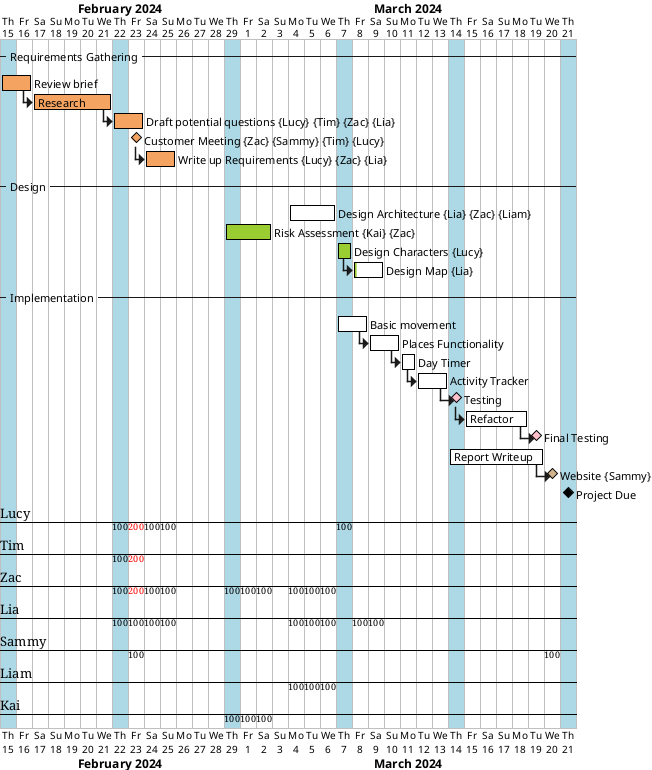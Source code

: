 @startgantt
Project starts 2024-02-15

' Days of Practicals
2024-02-15 is colored in lightblue
2024-02-22 is colored in lightblue
2024-02-29 is colored in lightblue
2024-03-07 is colored in lightblue
2024-03-14 is colored in lightblue
2024-03-21 is colored in lightblue

--Requirements Gathering--
[Review brief] requires 2 days and is colored in sandybrown/black
then [Research] requires 5 days and is colored in sandybrown/black
then [Draft potential questions] on {Lucy}{Tim}{Zac}{Lia} requires 5 days and is colored in sandybrown/black

[Customer Meeting] on {Zac}{Sammy}{Tim}{Lucy} happens at [Draft potential questions]'s end and is colored in sandybrown/black
then [Write up Requirements] on {Lucy}{Zac}{Lia} requires 5 days and is colored in sandybrown/black
[Write up Requirements] is 100% complete

--Design--
[Design Architecture] on {Lia}{Zac}{Liam} starts at 2024-03-04 and requires 7 days and is colored in yellowgreen/black
[Design Architecture] is 0% complete
[Risk Assessment]  on {Kai}{Zac} starts at 2024-02-29 and requires 5 days and is colored in yellowgreen/black
[Risk Assessment] is 100% complete
[Design Characters] starts at 2024-03-07 and requires 1 day and is colored in yellowgreen/black
[Design Characters] on {Lucy} is 100% complete
then [Design Map] on {Lia} requires 2 days and is colored in yellowgreen/black
[Design Map] is 10% complete

--Implementation--
[Basic movement] requires 2 days and starts at 2024-03-07 and is colored in pink/black
[Basic movement] is 0% complete
then [Places Functionality] requires 2 days and is colored in pink/black
[Places Functionality] is 0% complete
then [Day Timer] requires 1 days and is colored in pink/black
[Day Timer] is 0% complete
then [Activity Tracker] requires 2 days and is colored in pink/black
[Activity Tracker] is 0% complete
then [Testing] happens at [Activity Tracker]'s end and is colored in pink/black
then [Refactor] requires 4 days and is colored in pink/black
[Refactor] is 0% complete
then [Final Testing] happens at [Refactor]'s end and is colored in pink/black
[Final Testing] is 0% complete

[Report Writeup] requires 6 days and starts at 2024-03-14 and is colored in tan/black
[Report Writeup] is 0% complete
then [Website] on {Sammy} happens at [Report Writeup]'s end and is colored in tan/black
[Project Due] happens at 2024-03-21
@endgantt